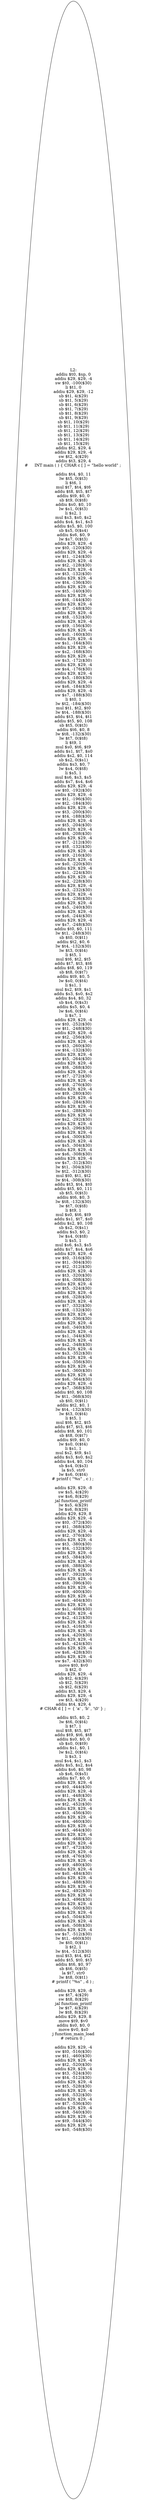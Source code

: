 digraph AST {
  "128810402387216" [label="L2:
addiu $t0, $sp, 0
addiu $29, $29, -4
sw $t0, -100($30)
li $t1, 0
addiu $29, $29, -12
sb $t1, 4($29)
sb $t1, 5($29)
sb $t1, 6($29)
sb $t1, 7($29)
sb $t1, 8($29)
sb $t1, 9($29)
sb $t1, 10($29)
sb $t1, 11($29)
sb $t1, 12($29)
sb $t1, 13($29)
sb $t1, 14($29)
sb $t1, 15($29)
addiu $t2, $29, 4
addiu $29, $29, -4
sw $t2, 4($29)
addiu $t3, $29, 4
#     INT main ( ) { CHAR c [ ] = \"hello world\" ; 

addiu $t4, $0, 11
lw $t5, 0($t3)
li $t6, 1
mul $t7, $t4, $t6
addu $t8, $t5, $t7
addiu $t9, $0, 0
sb $t9, 0($t8)
addiu $s0, $0, 10
lw $s1, 0($t3)
li $s2, 1
mul $s3, $s0, $s2
addu $s4, $s1, $s3
addiu $s5, $0, 100
sb $s5, 0($s4)
addiu $s6, $0, 9
lw $s7, 0($t3)
addiu $29, $29, -4
sw $t0, -120($30)
addiu $29, $29, -4
sw $t1, -124($30)
addiu $29, $29, -4
sw $t2, -128($30)
addiu $29, $29, -4
sw $t3, -132($30)
addiu $29, $29, -4
sw $t4, -136($30)
addiu $29, $29, -4
sw $t5, -140($30)
addiu $29, $29, -4
sw $t6, -144($30)
addiu $29, $29, -4
sw $t7, -148($30)
addiu $29, $29, -4
sw $t8, -152($30)
addiu $29, $29, -4
sw $t9, -156($30)
addiu $29, $29, -4
sw $s0, -160($30)
addiu $29, $29, -4
sw $s1, -164($30)
addiu $29, $29, -4
sw $s2, -168($30)
addiu $29, $29, -4
sw $s3, -172($30)
addiu $29, $29, -4
sw $s4, -176($30)
addiu $29, $29, -4
sw $s5, -180($30)
addiu $29, $29, -4
sw $s6, -184($30)
addiu $29, $29, -4
sw $s7, -188($30)
li $t0, 1
lw $t2, -184($30)
mul $t1, $t2, $t0
lw $t4, -188($30)
addu $t3, $t4, $t1
addiu $t5, $0, 108
sb $t5, 0($t3)
addiu $t6, $0, 8
lw $t8, -132($30)
lw $t7, 0($t8)
li $t9, 1
mul $s0, $t6, $t9
addu $s1, $t7, $s0
addiu $s2, $0, 114
sb $s2, 0($s1)
addiu $s3, $0, 7
lw $s4, 0($t8)
li $s5, 1
mul $s6, $s3, $s5
addu $s7, $s4, $s6
addiu $29, $29, -4
sw $t0, -192($30)
addiu $29, $29, -4
sw $t1, -196($30)
sw $t2, -184($30)
addiu $29, $29, -4
sw $t3, -200($30)
sw $t4, -188($30)
addiu $29, $29, -4
sw $t5, -204($30)
addiu $29, $29, -4
sw $t6, -208($30)
addiu $29, $29, -4
sw $t7, -212($30)
sw $t8, -132($30)
addiu $29, $29, -4
sw $t9, -216($30)
addiu $29, $29, -4
sw $s0, -220($30)
addiu $29, $29, -4
sw $s1, -224($30)
addiu $29, $29, -4
sw $s2, -228($30)
addiu $29, $29, -4
sw $s3, -232($30)
addiu $29, $29, -4
sw $s4, -236($30)
addiu $29, $29, -4
sw $s5, -240($30)
addiu $29, $29, -4
sw $s6, -244($30)
addiu $29, $29, -4
sw $s7, -248($30)
addiu $t0, $0, 111
lw $t1, -248($30)
sb $t0, 0($t1)
addiu $t2, $0, 6
lw $t4, -132($30)
lw $t3, 0($t4)
li $t5, 1
mul $t6, $t2, $t5
addu $t7, $t3, $t6
addiu $t8, $0, 119
sb $t8, 0($t7)
addiu $t9, $0, 5
lw $s0, 0($t4)
li $s1, 1
mul $s2, $t9, $s1
addu $s3, $s0, $s2
addiu $s4, $0, 32
sb $s4, 0($s3)
addiu $s5, $0, 4
lw $s6, 0($t4)
li $s7, 1
addiu $29, $29, -4
sw $t0, -252($30)
sw $t1, -248($30)
addiu $29, $29, -4
sw $t2, -256($30)
addiu $29, $29, -4
sw $t3, -260($30)
sw $t4, -132($30)
addiu $29, $29, -4
sw $t5, -264($30)
addiu $29, $29, -4
sw $t6, -268($30)
addiu $29, $29, -4
sw $t7, -272($30)
addiu $29, $29, -4
sw $t8, -276($30)
addiu $29, $29, -4
sw $t9, -280($30)
addiu $29, $29, -4
sw $s0, -284($30)
addiu $29, $29, -4
sw $s1, -288($30)
addiu $29, $29, -4
sw $s2, -292($30)
addiu $29, $29, -4
sw $s3, -296($30)
addiu $29, $29, -4
sw $s4, -300($30)
addiu $29, $29, -4
sw $s5, -304($30)
addiu $29, $29, -4
sw $s6, -308($30)
addiu $29, $29, -4
sw $s7, -312($30)
lw $t1, -304($30)
lw $t2, -312($30)
mul $t0, $t1, $t2
lw $t4, -308($30)
addu $t3, $t4, $t0
addiu $t5, $0, 111
sb $t5, 0($t3)
addiu $t6, $0, 3
lw $t8, -132($30)
lw $t7, 0($t8)
li $t9, 1
mul $s0, $t6, $t9
addu $s1, $t7, $s0
addiu $s2, $0, 108
sb $s2, 0($s1)
addiu $s3, $0, 2
lw $s4, 0($t8)
li $s5, 1
mul $s6, $s3, $s5
addu $s7, $s4, $s6
addiu $29, $29, -4
sw $t0, -316($30)
sw $t1, -304($30)
sw $t2, -312($30)
addiu $29, $29, -4
sw $t3, -320($30)
sw $t4, -308($30)
addiu $29, $29, -4
sw $t5, -324($30)
addiu $29, $29, -4
sw $t6, -328($30)
addiu $29, $29, -4
sw $t7, -332($30)
sw $t8, -132($30)
addiu $29, $29, -4
sw $t9, -336($30)
addiu $29, $29, -4
sw $s0, -340($30)
addiu $29, $29, -4
sw $s1, -344($30)
addiu $29, $29, -4
sw $s2, -348($30)
addiu $29, $29, -4
sw $s3, -352($30)
addiu $29, $29, -4
sw $s4, -356($30)
addiu $29, $29, -4
sw $s5, -360($30)
addiu $29, $29, -4
sw $s6, -364($30)
addiu $29, $29, -4
sw $s7, -368($30)
addiu $t0, $0, 108
lw $t1, -368($30)
sb $t0, 0($t1)
addiu $t2, $0, 1
lw $t4, -132($30)
lw $t3, 0($t4)
li $t5, 1
mul $t6, $t2, $t5
addu $t7, $t3, $t6
addiu $t8, $0, 101
sb $t8, 0($t7)
addiu $t9, $0, 0
lw $s0, 0($t4)
li $s1, 1
mul $s2, $t9, $s1
addu $s3, $s0, $s2
addiu $s4, $0, 104
sb $s4, 0($s3)
la $s5, str0
lw $s6, 0($t4)
# printf ( \"%s\" , c ) ; 

addiu $29, $29, -8
sw $s5, 4($29)
sw $s6, 8($29)
jal function_printf
lw $s5, 4($29)
lw $s6, 8($29)
addiu $29, $29, 8
addiu $29, $29, -4
sw $t0, -372($30)
sw $t1, -368($30)
addiu $29, $29, -4
sw $t2, -376($30)
addiu $29, $29, -4
sw $t3, -380($30)
sw $t4, -132($30)
addiu $29, $29, -4
sw $t5, -384($30)
addiu $29, $29, -4
sw $t6, -388($30)
addiu $29, $29, -4
sw $t7, -392($30)
addiu $29, $29, -4
sw $t8, -396($30)
addiu $29, $29, -4
sw $t9, -400($30)
addiu $29, $29, -4
sw $s0, -404($30)
addiu $29, $29, -4
sw $s1, -408($30)
addiu $29, $29, -4
sw $s2, -412($30)
addiu $29, $29, -4
sw $s3, -416($30)
addiu $29, $29, -4
sw $s4, -420($30)
addiu $29, $29, -4
sw $s5, -424($30)
addiu $29, $29, -4
sw $s6, -428($30)
addiu $29, $29, -4
sw $s7, -432($30)
move $t0, $v0
li $t2, 0
addiu $29, $29, -4
sb $t2, 4($29)
sb $t2, 5($29)
sb $t2, 6($29)
addiu $t3, $29, 4
addiu $29, $29, -4
sw $t3, 4($29)
addiu $t4, $29, 4
# CHAR d [ ] = { 'a' , 'b' , '\\0' } ; 

addiu $t5, $0, 2
lw $t6, 0($t4)
li $t7, 1
mul $t8, $t5, $t7
addu $t9, $t6, $t8
addiu $s0, $0, 0
sb $s0, 0($t9)
addiu $s1, $0, 1
lw $s2, 0($t4)
li $s3, 1
mul $s4, $s1, $s3
addu $s5, $s2, $s4
addiu $s6, $0, 98
sb $s6, 0($s5)
addiu $s7, $0, 0
addiu $29, $29, -4
sw $t0, -444($30)
addiu $29, $29, -4
sw $t1, -448($30)
addiu $29, $29, -4
sw $t2, -452($30)
addiu $29, $29, -4
sw $t3, -456($30)
addiu $29, $29, -4
sw $t4, -460($30)
addiu $29, $29, -4
sw $t5, -464($30)
addiu $29, $29, -4
sw $t6, -468($30)
addiu $29, $29, -4
sw $t7, -472($30)
addiu $29, $29, -4
sw $t8, -476($30)
addiu $29, $29, -4
sw $t9, -480($30)
addiu $29, $29, -4
sw $s0, -484($30)
addiu $29, $29, -4
sw $s1, -488($30)
addiu $29, $29, -4
sw $s2, -492($30)
addiu $29, $29, -4
sw $s3, -496($30)
addiu $29, $29, -4
sw $s4, -500($30)
addiu $29, $29, -4
sw $s5, -504($30)
addiu $29, $29, -4
sw $s6, -508($30)
addiu $29, $29, -4
sw $s7, -512($30)
lw $t1, -460($30)
lw $t0, 0($t1)
li $t2, 1
lw $t4, -512($30)
mul $t3, $t4, $t2
addu $t5, $t0, $t3
addiu $t6, $0, 97
sb $t6, 0($t5)
la $t7, str0
lw $t8, 0($t1)
# printf ( \"%s\" , d ) ; 

addiu $29, $29, -8
sw $t7, 4($29)
sw $t8, 8($29)
jal function_printf
lw $t7, 4($29)
lw $t8, 8($29)
addiu $29, $29, 8
move $t9, $v0
addiu $s0, $0, 0
move $v0, $s0
j function_main_load
# return 0 ; 

addiu $29, $29, -4
sw $t0, -516($30)
sw $t1, -460($30)
addiu $29, $29, -4
sw $t2, -520($30)
addiu $29, $29, -4
sw $t3, -524($30)
sw $t4, -512($30)
addiu $29, $29, -4
sw $t5, -528($30)
addiu $29, $29, -4
sw $t6, -532($30)
addiu $29, $29, -4
sw $t7, -536($30)
addiu $29, $29, -4
sw $t8, -540($30)
addiu $29, $29, -4
sw $t9, -544($30)
addiu $29, $29, -4
sw $s0, -548($30)
"];
}
